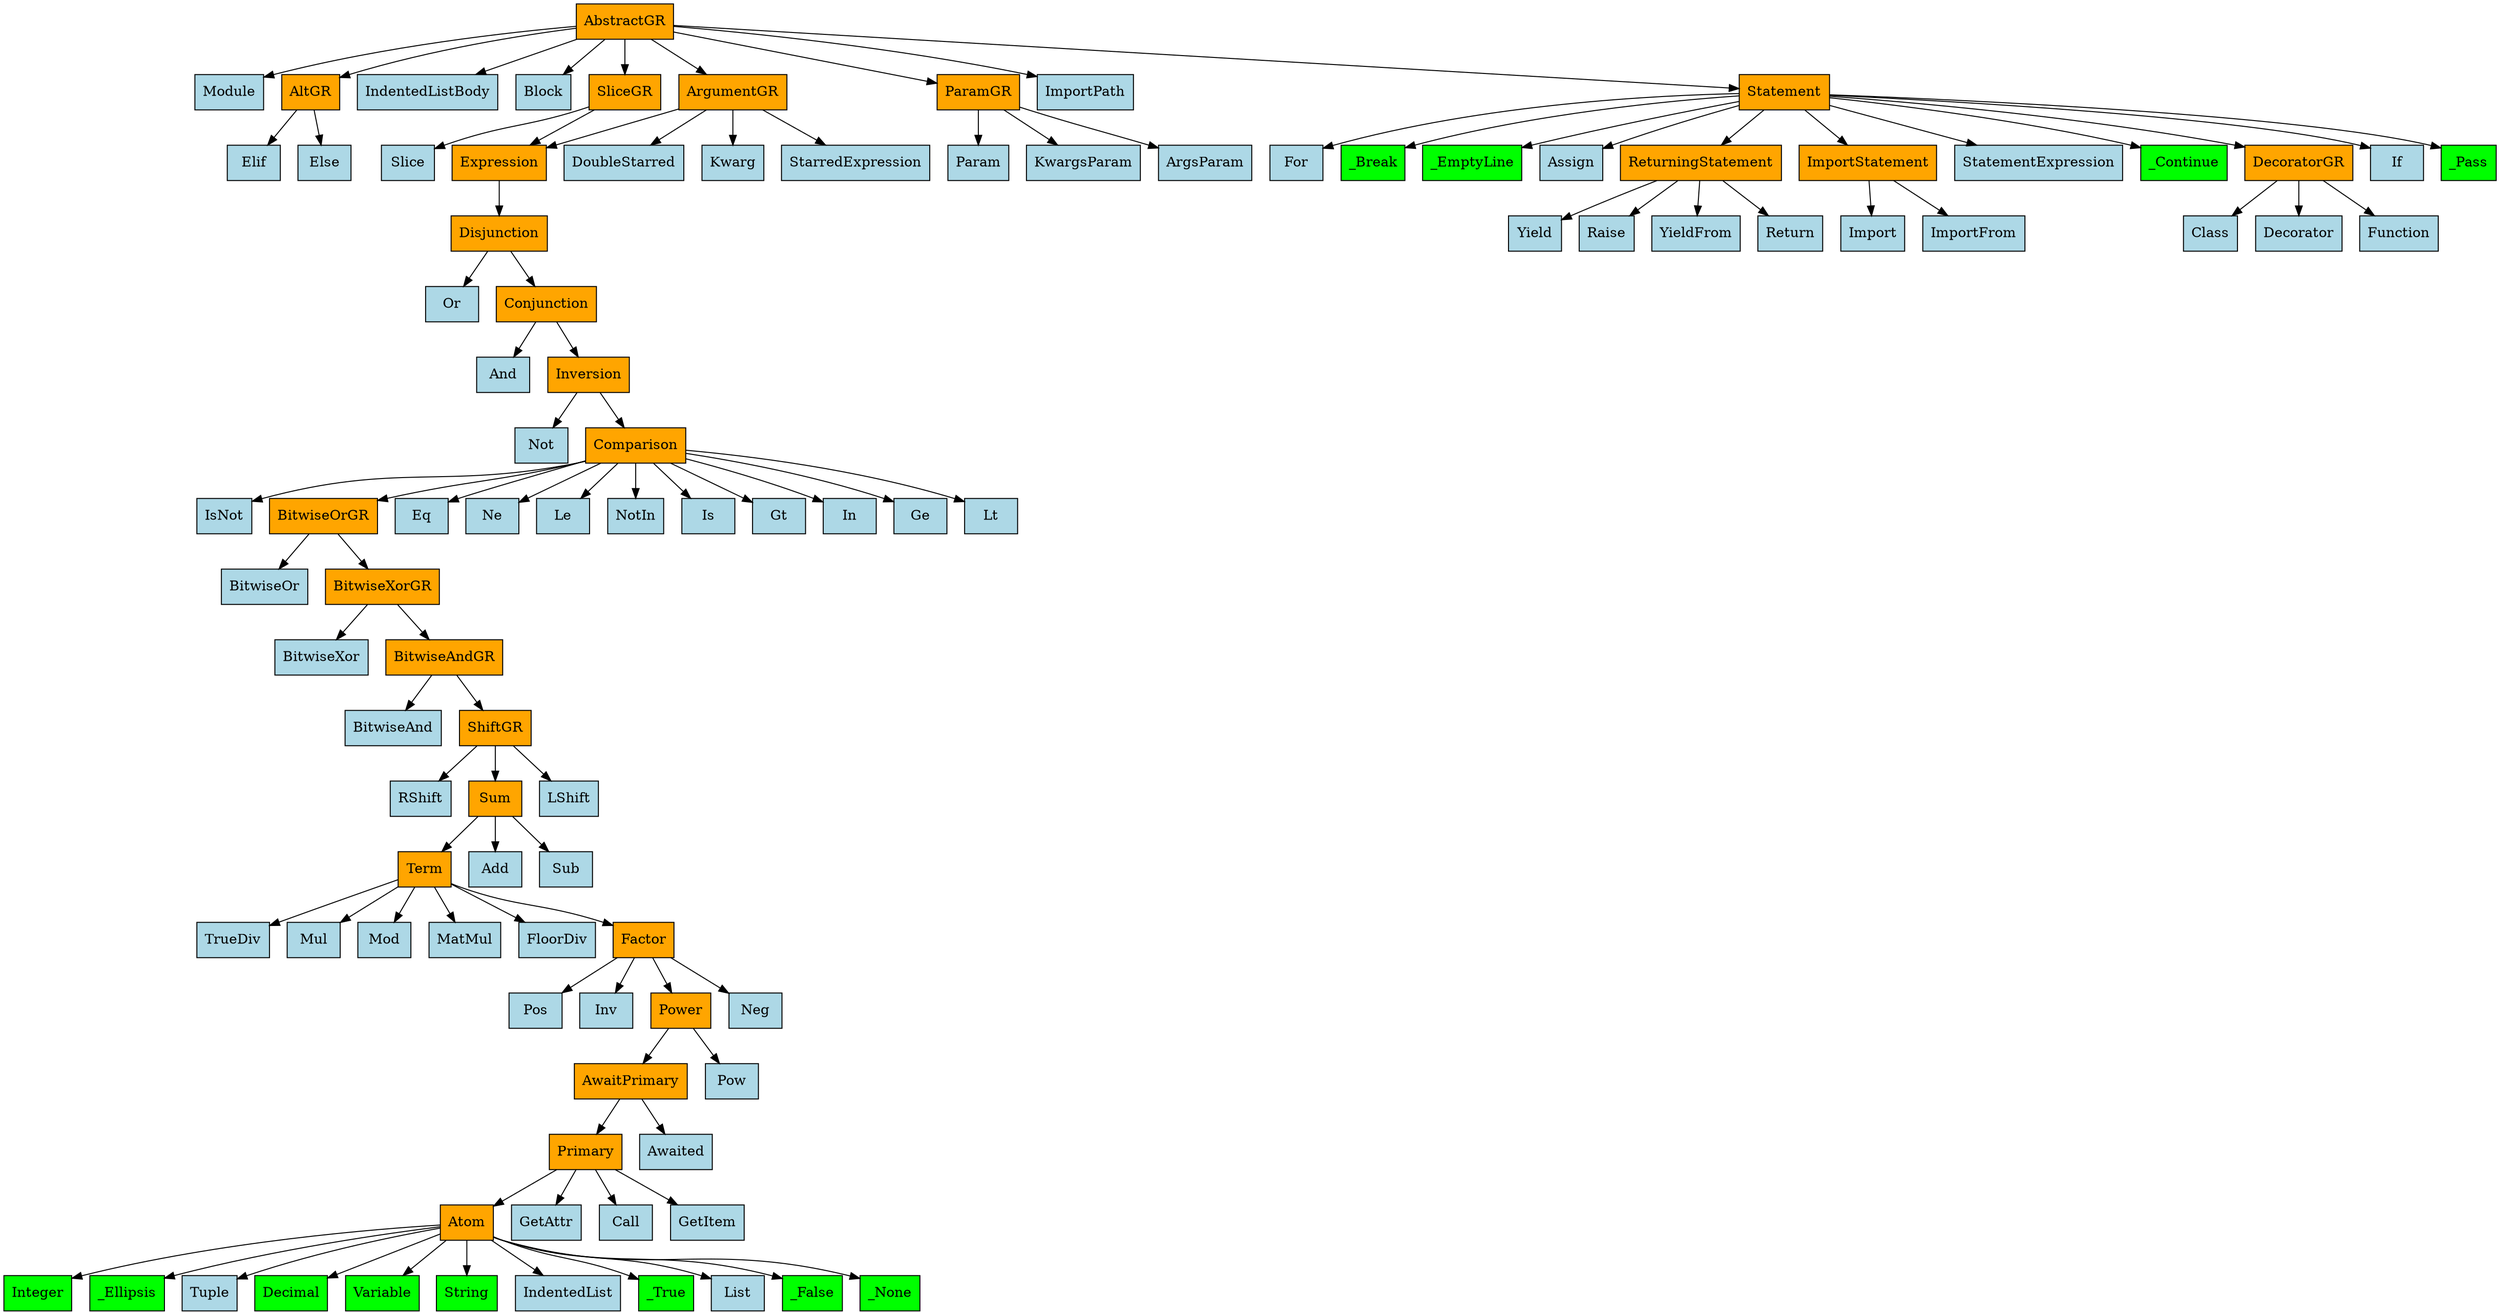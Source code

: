 digraph {
	0 [label=AbstractGR fillcolor=orange shape=rect style=filled]
	1 [label=Module fillcolor=lightblue shape=rect style=filled]
	2 [label=AltGR fillcolor=orange shape=rect style=filled]
	3 [label=IndentedListBody fillcolor=lightblue shape=rect style=filled]
	4 [label=Block fillcolor=lightblue shape=rect style=filled]
	5 [label=ArgumentGR fillcolor=orange shape=rect style=filled]
	6 [label=ParamGR fillcolor=orange shape=rect style=filled]
	7 [label=ImportPath fillcolor=lightblue shape=rect style=filled]
	8 [label=SliceGR fillcolor=orange shape=rect style=filled]
	9 [label=Statement fillcolor=orange shape=rect style=filled]
	10 [label=For fillcolor=lightblue shape=rect style=filled]
	11 [label=_Break fillcolor=lime shape=rect style=filled]
	12 [label=_EmptyLine fillcolor=lime shape=rect style=filled]
	13 [label=Assign fillcolor=lightblue shape=rect style=filled]
	14 [label=ReturningStatement fillcolor=orange shape=rect style=filled]
	15 [label=ImportStatement fillcolor=orange shape=rect style=filled]
	16 [label=StatementExpression fillcolor=lightblue shape=rect style=filled]
	17 [label=_Continue fillcolor=lime shape=rect style=filled]
	18 [label=DecoratorGR fillcolor=orange shape=rect style=filled]
	19 [label=If fillcolor=lightblue shape=rect style=filled]
	20 [label=_Pass fillcolor=lime shape=rect style=filled]
	21 [label=Yield fillcolor=lightblue shape=rect style=filled]
	22 [label=Raise fillcolor=lightblue shape=rect style=filled]
	23 [label=YieldFrom fillcolor=lightblue shape=rect style=filled]
	24 [label=Return fillcolor=lightblue shape=rect style=filled]
	25 [label=Class fillcolor=lightblue shape=rect style=filled]
	26 [label=Decorator fillcolor=lightblue shape=rect style=filled]
	27 [label=Function fillcolor=lightblue shape=rect style=filled]
	28 [label=Import fillcolor=lightblue shape=rect style=filled]
	29 [label=ImportFrom fillcolor=lightblue shape=rect style=filled]
	30 [label=Elif fillcolor=lightblue shape=rect style=filled]
	31 [label=Else fillcolor=lightblue shape=rect style=filled]
	32 [label=Param fillcolor=lightblue shape=rect style=filled]
	33 [label=KwargsParam fillcolor=lightblue shape=rect style=filled]
	34 [label=ArgsParam fillcolor=lightblue shape=rect style=filled]
	35 [label=Expression fillcolor=orange shape=rect style=filled]
	36 [label=Slice fillcolor=lightblue shape=rect style=filled]
	37 [label=Disjunction fillcolor=orange shape=rect style=filled]
	38 [label=Or fillcolor=lightblue shape=rect style=filled]
	39 [label=Conjunction fillcolor=orange shape=rect style=filled]
	40 [label=And fillcolor=lightblue shape=rect style=filled]
	41 [label=Inversion fillcolor=orange shape=rect style=filled]
	42 [label=Not fillcolor=lightblue shape=rect style=filled]
	43 [label=Comparison fillcolor=orange shape=rect style=filled]
	44 [label=IsNot fillcolor=lightblue shape=rect style=filled]
	45 [label=BitwiseOrGR fillcolor=orange shape=rect style=filled]
	46 [label=Eq fillcolor=lightblue shape=rect style=filled]
	47 [label=Ne fillcolor=lightblue shape=rect style=filled]
	48 [label=Le fillcolor=lightblue shape=rect style=filled]
	49 [label=NotIn fillcolor=lightblue shape=rect style=filled]
	50 [label=Is fillcolor=lightblue shape=rect style=filled]
	51 [label=Gt fillcolor=lightblue shape=rect style=filled]
	52 [label=In fillcolor=lightblue shape=rect style=filled]
	53 [label=Ge fillcolor=lightblue shape=rect style=filled]
	54 [label=Lt fillcolor=lightblue shape=rect style=filled]
	55 [label=BitwiseOr fillcolor=lightblue shape=rect style=filled]
	56 [label=BitwiseXorGR fillcolor=orange shape=rect style=filled]
	57 [label=BitwiseXor fillcolor=lightblue shape=rect style=filled]
	58 [label=BitwiseAndGR fillcolor=orange shape=rect style=filled]
	59 [label=BitwiseAnd fillcolor=lightblue shape=rect style=filled]
	60 [label=ShiftGR fillcolor=orange shape=rect style=filled]
	61 [label=RShift fillcolor=lightblue shape=rect style=filled]
	62 [label=Sum fillcolor=orange shape=rect style=filled]
	63 [label=LShift fillcolor=lightblue shape=rect style=filled]
	64 [label=Term fillcolor=orange shape=rect style=filled]
	65 [label=Add fillcolor=lightblue shape=rect style=filled]
	66 [label=Sub fillcolor=lightblue shape=rect style=filled]
	67 [label=TrueDiv fillcolor=lightblue shape=rect style=filled]
	68 [label=Mul fillcolor=lightblue shape=rect style=filled]
	69 [label=Mod fillcolor=lightblue shape=rect style=filled]
	70 [label=MatMul fillcolor=lightblue shape=rect style=filled]
	71 [label=FloorDiv fillcolor=lightblue shape=rect style=filled]
	72 [label=Factor fillcolor=orange shape=rect style=filled]
	73 [label=Pos fillcolor=lightblue shape=rect style=filled]
	74 [label=Inv fillcolor=lightblue shape=rect style=filled]
	75 [label=Power fillcolor=orange shape=rect style=filled]
	76 [label=Neg fillcolor=lightblue shape=rect style=filled]
	77 [label=AwaitPrimary fillcolor=orange shape=rect style=filled]
	78 [label=Pow fillcolor=lightblue shape=rect style=filled]
	79 [label=Primary fillcolor=orange shape=rect style=filled]
	80 [label=Awaited fillcolor=lightblue shape=rect style=filled]
	81 [label=Atom fillcolor=orange shape=rect style=filled]
	82 [label=GetAttr fillcolor=lightblue shape=rect style=filled]
	83 [label=Call fillcolor=lightblue shape=rect style=filled]
	84 [label=GetItem fillcolor=lightblue shape=rect style=filled]
	85 [label=Integer fillcolor=lime shape=rect style=filled]
	86 [label=_Ellipsis fillcolor=lime shape=rect style=filled]
	87 [label=Tuple fillcolor=lightblue shape=rect style=filled]
	88 [label=Decimal fillcolor=lime shape=rect style=filled]
	89 [label=Variable fillcolor=lime shape=rect style=filled]
	90 [label=String fillcolor=lime shape=rect style=filled]
	91 [label=IndentedList fillcolor=lightblue shape=rect style=filled]
	92 [label=_True fillcolor=lime shape=rect style=filled]
	93 [label=List fillcolor=lightblue shape=rect style=filled]
	94 [label=_False fillcolor=lime shape=rect style=filled]
	95 [label=_None fillcolor=lime shape=rect style=filled]
	96 [label=DoubleStarred fillcolor=lightblue shape=rect style=filled]
	97 [label=Kwarg fillcolor=lightblue shape=rect style=filled]
	98 [label=StarredExpression fillcolor=lightblue shape=rect style=filled]
	0 -> 1
	0 -> 2
	0 -> 3
	0 -> 4
	0 -> 5
	0 -> 6
	0 -> 7
	0 -> 8
	0 -> 9
	9 -> 10
	9 -> 11
	9 -> 12
	9 -> 13
	9 -> 14
	9 -> 15
	9 -> 16
	9 -> 17
	9 -> 18
	9 -> 19
	9 -> 20
	14 -> 21
	14 -> 22
	14 -> 23
	14 -> 24
	18 -> 25
	18 -> 26
	18 -> 27
	15 -> 28
	15 -> 29
	2 -> 30
	2 -> 31
	6 -> 32
	6 -> 33
	6 -> 34
	8 -> 35
	8 -> 36
	35 -> 37
	37 -> 38
	37 -> 39
	39 -> 40
	39 -> 41
	41 -> 42
	41 -> 43
	43 -> 44
	43 -> 45
	43 -> 46
	43 -> 47
	43 -> 48
	43 -> 49
	43 -> 50
	43 -> 51
	43 -> 52
	43 -> 53
	43 -> 54
	45 -> 55
	45 -> 56
	56 -> 57
	56 -> 58
	58 -> 59
	58 -> 60
	60 -> 61
	60 -> 62
	60 -> 63
	62 -> 64
	62 -> 65
	62 -> 66
	64 -> 67
	64 -> 68
	64 -> 69
	64 -> 70
	64 -> 71
	64 -> 72
	72 -> 73
	72 -> 74
	72 -> 75
	72 -> 76
	75 -> 77
	75 -> 78
	77 -> 79
	77 -> 80
	79 -> 81
	79 -> 82
	79 -> 83
	79 -> 84
	81 -> 85
	81 -> 86
	81 -> 87
	81 -> 88
	81 -> 89
	81 -> 90
	81 -> 91
	81 -> 92
	81 -> 93
	81 -> 94
	81 -> 95
	5 -> 96
	5 -> 97
	5 -> 35
	5 -> 98
}
